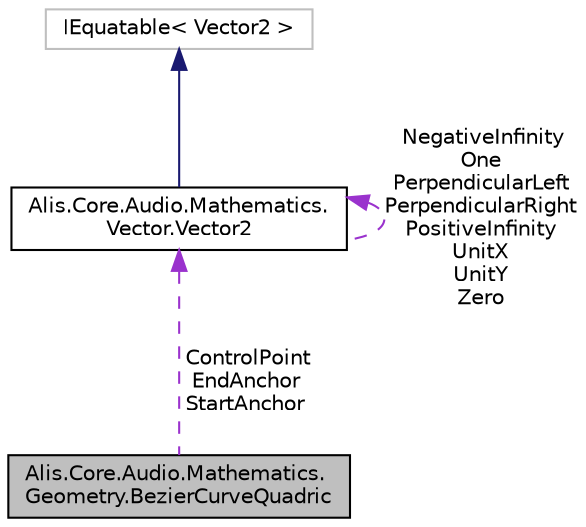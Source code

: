 digraph "Alis.Core.Audio.Mathematics.Geometry.BezierCurveQuadric"
{
 // LATEX_PDF_SIZE
  edge [fontname="Helvetica",fontsize="10",labelfontname="Helvetica",labelfontsize="10"];
  node [fontname="Helvetica",fontsize="10",shape=record];
  Node1 [label="Alis.Core.Audio.Mathematics.\lGeometry.BezierCurveQuadric",height=0.2,width=0.4,color="black", fillcolor="grey75", style="filled", fontcolor="black",tooltip="Represents a quadric bezier curve with two anchor and one control point."];
  Node2 -> Node1 [dir="back",color="darkorchid3",fontsize="10",style="dashed",label=" ControlPoint\nEndAnchor\nStartAnchor" ,fontname="Helvetica"];
  Node2 [label="Alis.Core.Audio.Mathematics.\lVector.Vector2",height=0.2,width=0.4,color="black", fillcolor="white", style="filled",URL="$struct_alis_1_1_core_1_1_audio_1_1_mathematics_1_1_vector_1_1_vector2.html",tooltip="Represents a 2D vector using two single-precision floating-point numbers."];
  Node3 -> Node2 [dir="back",color="midnightblue",fontsize="10",style="solid",fontname="Helvetica"];
  Node3 [label="IEquatable\< Vector2 \>",height=0.2,width=0.4,color="grey75", fillcolor="white", style="filled",tooltip=" "];
  Node2 -> Node2 [dir="back",color="darkorchid3",fontsize="10",style="dashed",label=" NegativeInfinity\nOne\nPerpendicularLeft\nPerpendicularRight\nPositiveInfinity\nUnitX\nUnitY\nZero" ,fontname="Helvetica"];
}
